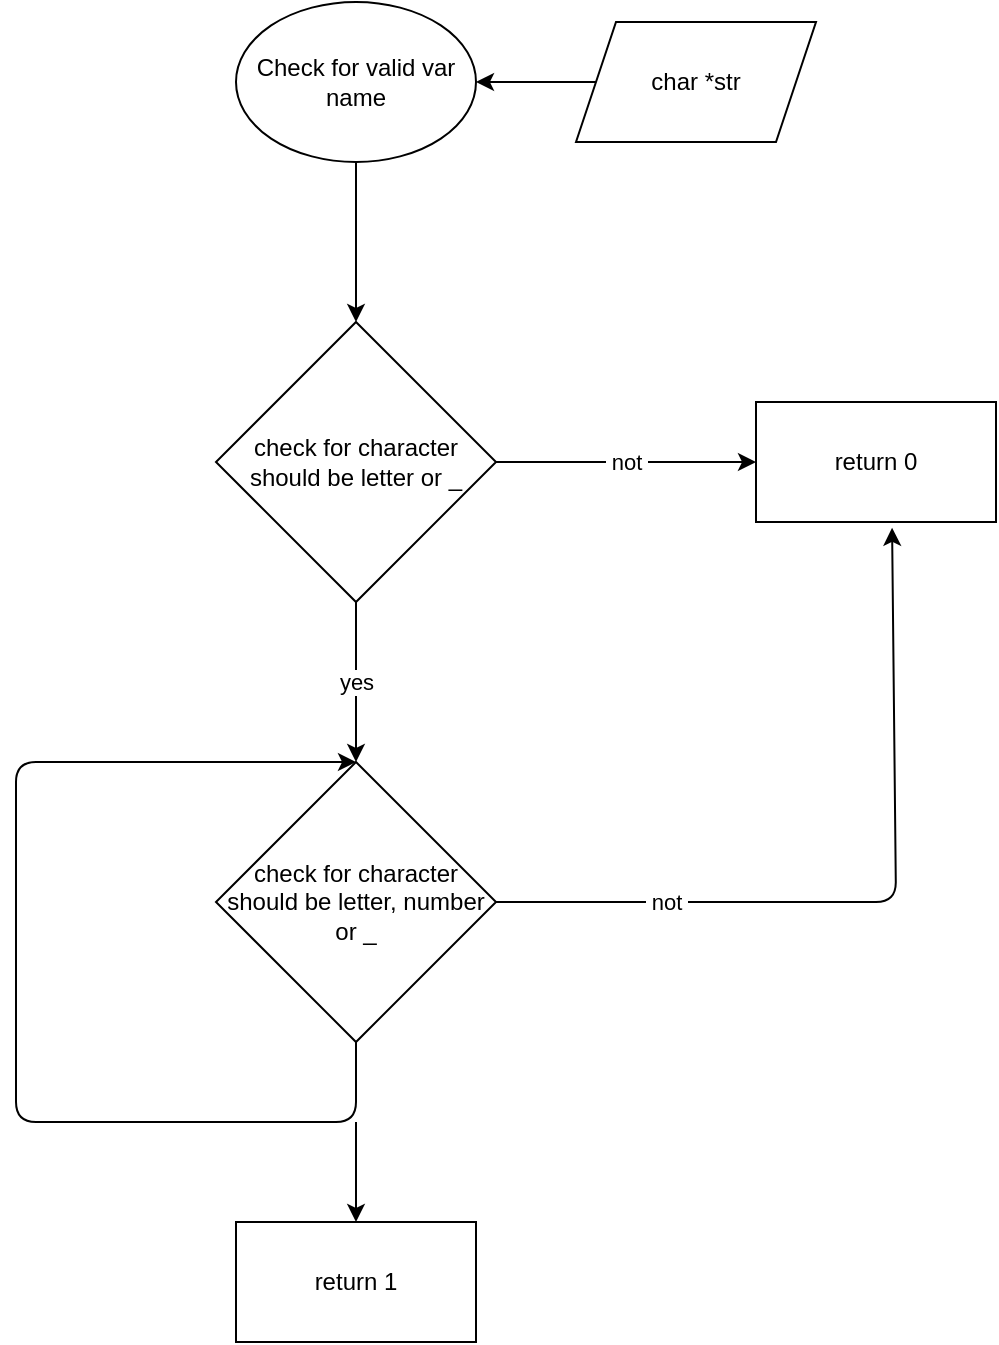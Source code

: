 <mxfile>
    <diagram id="pGU0yc-HSB9SWdX6iPbF" name="Page-1">
        <mxGraphModel dx="1073" dy="647" grid="1" gridSize="10" guides="1" tooltips="1" connect="1" arrows="1" fold="1" page="1" pageScale="1" pageWidth="850" pageHeight="1100" math="0" shadow="0">
            <root>
                <mxCell id="0"/>
                <mxCell id="1" parent="0"/>
                <mxCell id="13" value="" style="edgeStyle=none;html=1;" edge="1" parent="1" source="2" target="12">
                    <mxGeometry relative="1" as="geometry"/>
                </mxCell>
                <mxCell id="2" value="Check for valid var name" style="ellipse;whiteSpace=wrap;html=1;" vertex="1" parent="1">
                    <mxGeometry x="270" y="20" width="120" height="80" as="geometry"/>
                </mxCell>
                <mxCell id="6" value="" style="edgeStyle=none;html=1;" edge="1" parent="1" source="4" target="2">
                    <mxGeometry relative="1" as="geometry"/>
                </mxCell>
                <mxCell id="4" value="char *str" style="shape=parallelogram;perimeter=parallelogramPerimeter;whiteSpace=wrap;html=1;fixedSize=1;" vertex="1" parent="1">
                    <mxGeometry x="440" y="30" width="120" height="60" as="geometry"/>
                </mxCell>
                <mxCell id="15" value="&amp;nbsp;not&amp;nbsp;" style="edgeStyle=none;html=1;verticalAlign=middle;shadow=0;spacingLeft=4;spacingRight=4;spacingTop=4;spacingBottom=4;" edge="1" parent="1" source="12" target="14">
                    <mxGeometry relative="1" as="geometry">
                        <mxPoint as="offset"/>
                    </mxGeometry>
                </mxCell>
                <mxCell id="17" value="yes" style="edgeStyle=none;sketch=0;html=1;shadow=0;" edge="1" parent="1" source="12" target="16">
                    <mxGeometry relative="1" as="geometry"/>
                </mxCell>
                <mxCell id="12" value="check for character&lt;br&gt;should be letter or _" style="rhombus;whiteSpace=wrap;html=1;" vertex="1" parent="1">
                    <mxGeometry x="260" y="180" width="140" height="140" as="geometry"/>
                </mxCell>
                <mxCell id="14" value="return 0" style="whiteSpace=wrap;html=1;" vertex="1" parent="1">
                    <mxGeometry x="530" y="220" width="120" height="60" as="geometry"/>
                </mxCell>
                <mxCell id="16" value="check for character&lt;br&gt;should be letter, number or _" style="rhombus;whiteSpace=wrap;html=1;" vertex="1" parent="1">
                    <mxGeometry x="260" y="400" width="140" height="140" as="geometry"/>
                </mxCell>
                <mxCell id="25" value="" style="endArrow=classic;html=1;shadow=0;sketch=0;exitX=1;exitY=0.5;exitDx=0;exitDy=0;entryX=0.567;entryY=1.048;entryDx=0;entryDy=0;entryPerimeter=0;" edge="1" parent="1" source="16" target="14">
                    <mxGeometry width="50" height="50" relative="1" as="geometry">
                        <mxPoint x="400" y="410" as="sourcePoint"/>
                        <mxPoint x="450" y="360" as="targetPoint"/>
                        <Array as="points">
                            <mxPoint x="600" y="470"/>
                        </Array>
                    </mxGeometry>
                </mxCell>
                <mxCell id="26" value="&amp;nbsp;not&amp;nbsp;" style="edgeLabel;html=1;align=center;verticalAlign=middle;resizable=0;points=[];" vertex="1" connectable="0" parent="25">
                    <mxGeometry x="-0.561" relative="1" as="geometry">
                        <mxPoint as="offset"/>
                    </mxGeometry>
                </mxCell>
                <mxCell id="27" value="" style="endArrow=classic;html=1;shadow=0;sketch=0;exitX=0.5;exitY=1;exitDx=0;exitDy=0;entryX=0.5;entryY=0;entryDx=0;entryDy=0;" edge="1" parent="1" source="16" target="16">
                    <mxGeometry width="50" height="50" relative="1" as="geometry">
                        <mxPoint x="400" y="470" as="sourcePoint"/>
                        <mxPoint x="160" y="390" as="targetPoint"/>
                        <Array as="points">
                            <mxPoint x="330" y="580"/>
                            <mxPoint x="160" y="580"/>
                            <mxPoint x="160" y="400"/>
                        </Array>
                    </mxGeometry>
                </mxCell>
                <mxCell id="29" value="return 1" style="rounded=0;whiteSpace=wrap;html=1;" vertex="1" parent="1">
                    <mxGeometry x="270" y="630" width="120" height="60" as="geometry"/>
                </mxCell>
                <mxCell id="30" value="" style="endArrow=classic;html=1;shadow=0;sketch=0;entryX=0.5;entryY=0;entryDx=0;entryDy=0;" edge="1" parent="1" target="29">
                    <mxGeometry width="50" height="50" relative="1" as="geometry">
                        <mxPoint x="330" y="580" as="sourcePoint"/>
                        <mxPoint x="450" y="520" as="targetPoint"/>
                    </mxGeometry>
                </mxCell>
            </root>
        </mxGraphModel>
    </diagram>
</mxfile>